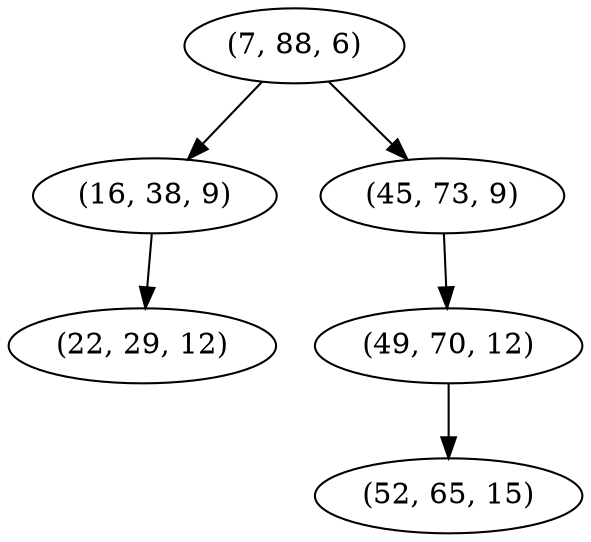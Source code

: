 digraph tree {
    "(7, 88, 6)";
    "(16, 38, 9)";
    "(22, 29, 12)";
    "(45, 73, 9)";
    "(49, 70, 12)";
    "(52, 65, 15)";
    "(7, 88, 6)" -> "(16, 38, 9)";
    "(7, 88, 6)" -> "(45, 73, 9)";
    "(16, 38, 9)" -> "(22, 29, 12)";
    "(45, 73, 9)" -> "(49, 70, 12)";
    "(49, 70, 12)" -> "(52, 65, 15)";
}
